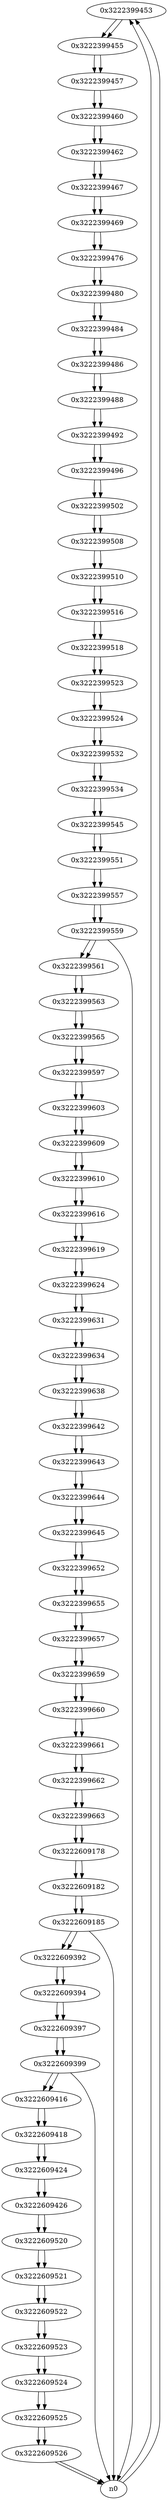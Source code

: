 digraph G{
/* nodes */
  n1 [label="0x3222399453"]
  n2 [label="0x3222399455"]
  n3 [label="0x3222399457"]
  n4 [label="0x3222399460"]
  n5 [label="0x3222399462"]
  n6 [label="0x3222399467"]
  n7 [label="0x3222399469"]
  n8 [label="0x3222399476"]
  n9 [label="0x3222399480"]
  n10 [label="0x3222399484"]
  n11 [label="0x3222399486"]
  n12 [label="0x3222399488"]
  n13 [label="0x3222399492"]
  n14 [label="0x3222399496"]
  n15 [label="0x3222399502"]
  n16 [label="0x3222399508"]
  n17 [label="0x3222399510"]
  n18 [label="0x3222399516"]
  n19 [label="0x3222399518"]
  n20 [label="0x3222399523"]
  n21 [label="0x3222399524"]
  n22 [label="0x3222399532"]
  n23 [label="0x3222399534"]
  n24 [label="0x3222399545"]
  n25 [label="0x3222399551"]
  n26 [label="0x3222399557"]
  n27 [label="0x3222399559"]
  n28 [label="0x3222399561"]
  n29 [label="0x3222399563"]
  n30 [label="0x3222399565"]
  n31 [label="0x3222399597"]
  n32 [label="0x3222399603"]
  n33 [label="0x3222399609"]
  n34 [label="0x3222399610"]
  n35 [label="0x3222399616"]
  n36 [label="0x3222399619"]
  n37 [label="0x3222399624"]
  n38 [label="0x3222399631"]
  n39 [label="0x3222399634"]
  n40 [label="0x3222399638"]
  n41 [label="0x3222399642"]
  n42 [label="0x3222399643"]
  n43 [label="0x3222399644"]
  n44 [label="0x3222399645"]
  n45 [label="0x3222399652"]
  n46 [label="0x3222399655"]
  n47 [label="0x3222399657"]
  n48 [label="0x3222399659"]
  n49 [label="0x3222399660"]
  n50 [label="0x3222399661"]
  n51 [label="0x3222399662"]
  n52 [label="0x3222399663"]
  n53 [label="0x3222609178"]
  n54 [label="0x3222609182"]
  n55 [label="0x3222609185"]
  n56 [label="0x3222609392"]
  n57 [label="0x3222609394"]
  n58 [label="0x3222609397"]
  n59 [label="0x3222609399"]
  n60 [label="0x3222609416"]
  n61 [label="0x3222609418"]
  n62 [label="0x3222609424"]
  n63 [label="0x3222609426"]
  n64 [label="0x3222609520"]
  n65 [label="0x3222609521"]
  n66 [label="0x3222609522"]
  n67 [label="0x3222609523"]
  n68 [label="0x3222609524"]
  n69 [label="0x3222609525"]
  n70 [label="0x3222609526"]
/* edges */
n1 -> n2;
n0 -> n1;
n0 -> n1;
n2 -> n3;
n1 -> n2;
n3 -> n4;
n2 -> n3;
n4 -> n5;
n3 -> n4;
n5 -> n6;
n4 -> n5;
n6 -> n7;
n5 -> n6;
n7 -> n8;
n6 -> n7;
n8 -> n9;
n7 -> n8;
n9 -> n10;
n8 -> n9;
n10 -> n11;
n9 -> n10;
n11 -> n12;
n10 -> n11;
n12 -> n13;
n11 -> n12;
n13 -> n14;
n12 -> n13;
n14 -> n15;
n13 -> n14;
n15 -> n16;
n14 -> n15;
n16 -> n17;
n15 -> n16;
n17 -> n18;
n16 -> n17;
n18 -> n19;
n17 -> n18;
n19 -> n20;
n18 -> n19;
n20 -> n21;
n19 -> n20;
n21 -> n22;
n20 -> n21;
n22 -> n23;
n21 -> n22;
n23 -> n24;
n22 -> n23;
n24 -> n25;
n23 -> n24;
n25 -> n26;
n24 -> n25;
n26 -> n27;
n25 -> n26;
n27 -> n28;
n27 -> n0;
n26 -> n27;
n28 -> n29;
n27 -> n28;
n29 -> n30;
n28 -> n29;
n30 -> n31;
n29 -> n30;
n31 -> n32;
n30 -> n31;
n32 -> n33;
n31 -> n32;
n33 -> n34;
n32 -> n33;
n34 -> n35;
n33 -> n34;
n35 -> n36;
n34 -> n35;
n36 -> n37;
n35 -> n36;
n37 -> n38;
n36 -> n37;
n38 -> n39;
n37 -> n38;
n39 -> n40;
n38 -> n39;
n40 -> n41;
n39 -> n40;
n41 -> n42;
n40 -> n41;
n42 -> n43;
n41 -> n42;
n43 -> n44;
n42 -> n43;
n44 -> n45;
n43 -> n44;
n45 -> n46;
n44 -> n45;
n46 -> n47;
n45 -> n46;
n47 -> n48;
n46 -> n47;
n48 -> n49;
n47 -> n48;
n49 -> n50;
n48 -> n49;
n50 -> n51;
n49 -> n50;
n51 -> n52;
n50 -> n51;
n52 -> n53;
n51 -> n52;
n53 -> n54;
n52 -> n53;
n54 -> n55;
n53 -> n54;
n55 -> n56;
n55 -> n0;
n54 -> n55;
n56 -> n57;
n55 -> n56;
n57 -> n58;
n56 -> n57;
n58 -> n59;
n57 -> n58;
n59 -> n60;
n59 -> n0;
n58 -> n59;
n60 -> n61;
n59 -> n60;
n61 -> n62;
n60 -> n61;
n62 -> n63;
n61 -> n62;
n63 -> n64;
n62 -> n63;
n64 -> n65;
n63 -> n64;
n65 -> n66;
n64 -> n65;
n66 -> n67;
n65 -> n66;
n67 -> n68;
n66 -> n67;
n68 -> n69;
n67 -> n68;
n69 -> n70;
n68 -> n69;
n70 -> n0;
n70 -> n0;
n69 -> n70;
}
